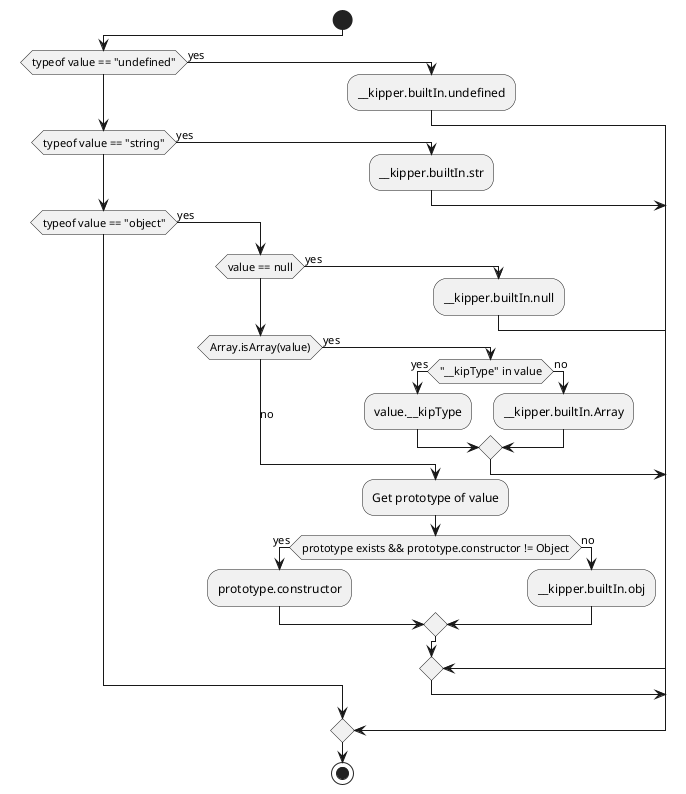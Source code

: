 @startuml
!pragma useVerticalIf on
start

if (typeof value == "undefined") then (yes)
    :__kipper.builtIn.undefined;
elseif (typeof value == "string") then (yes)
    :__kipper.builtIn.str;
elseif (typeof value == "object") then (yes)
    if (value == null) then (yes)
        :__kipper.builtIn.null;
    elseif (Array.isArray(value)) then (yes)
        if ("__kipType" in value) then (yes)
            :value.__kipType;
        else (no)
            :__kipper.builtIn.Array;
        endif
    else (no)
        :Get prototype of value;
        if (prototype exists && prototype.constructor != Object) then (yes)
            :prototype.constructor;
        else (no)
            :__kipper.builtIn.obj;
        endif
    endif
endif

stop
@enduml
